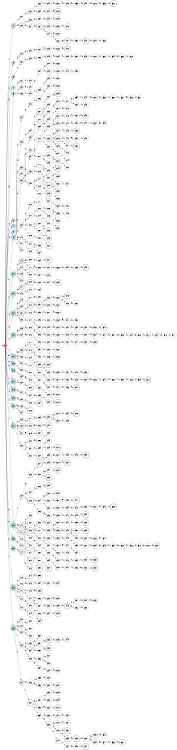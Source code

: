 digraph APTAALF {
__start0 [style = invis, shape = none, label = "", width = 0, height = 0];

rankdir=LR;
size="8,5";

s0 [style="filled", color="black", fillcolor="#ff817b" shape="circle", label="q0"];
s1 [style="rounded,filled", color="black", fillcolor="powderblue" shape="doublecircle", label="q1"];
s2 [style="filled", color="black", fillcolor="powderblue" shape="circle", label="q2"];
s3 [style="filled", color="black", fillcolor="powderblue" shape="circle", label="q3"];
s4 [style="filled", color="black", fillcolor="powderblue" shape="circle", label="q4"];
s5 [style="filled", color="black", fillcolor="powderblue" shape="circle", label="q5"];
s6 [style="filled", color="black", fillcolor="powderblue" shape="circle", label="q6"];
s7 [style="rounded,filled", color="black", fillcolor="powderblue" shape="doublecircle", label="q7"];
s8 [style="filled", color="black", fillcolor="powderblue" shape="circle", label="q8"];
s9 [style="rounded,filled", color="black", fillcolor="powderblue" shape="doublecircle", label="q9"];
s10 [style="filled", color="black", fillcolor="powderblue" shape="circle", label="q10"];
s11 [style="rounded,filled", color="black", fillcolor="powderblue" shape="doublecircle", label="q11"];
s12 [style="rounded,filled", color="black", fillcolor="powderblue" shape="doublecircle", label="q12"];
s13 [style="rounded,filled", color="black", fillcolor="powderblue" shape="doublecircle", label="q13"];
s14 [style="rounded,filled", color="black", fillcolor="powderblue" shape="doublecircle", label="q14"];
s15 [style="filled", color="black", fillcolor="powderblue" shape="circle", label="q15"];
s16 [style="filled", color="black", fillcolor="powderblue" shape="circle", label="q16"];
s17 [style="rounded,filled", color="black", fillcolor="powderblue" shape="doublecircle", label="q17"];
s18 [style="rounded,filled", color="black", fillcolor="powderblue" shape="doublecircle", label="q18"];
s19 [style="filled", color="black", fillcolor="powderblue" shape="circle", label="q19"];
s20 [style="filled", color="black", fillcolor="powderblue" shape="circle", label="q20"];
s21 [style="rounded,filled", color="black", fillcolor="powderblue" shape="doublecircle", label="q21"];
s22 [style="rounded,filled", color="black", fillcolor="powderblue" shape="doublecircle", label="q22"];
s23 [style="filled", color="black", fillcolor="powderblue" shape="circle", label="q23"];
s24 [style="filled", color="black", fillcolor="powderblue" shape="circle", label="q24"];
s25 [style="rounded,filled", color="black", fillcolor="powderblue" shape="doublecircle", label="q25"];
s26 [style="rounded,filled", color="black", fillcolor="powderblue" shape="doublecircle", label="q26"];
s27 [style="filled", color="black", fillcolor="white" shape="circle", label="q27"];
s28 [style="rounded,filled", color="black", fillcolor="white" shape="doublecircle", label="q28"];
s29 [style="filled", color="black", fillcolor="white" shape="circle", label="q29"];
s30 [style="filled", color="black", fillcolor="white" shape="circle", label="q30"];
s31 [style="filled", color="black", fillcolor="white" shape="circle", label="q31"];
s32 [style="filled", color="black", fillcolor="white" shape="circle", label="q32"];
s33 [style="filled", color="black", fillcolor="white" shape="circle", label="q33"];
s34 [style="filled", color="black", fillcolor="white" shape="circle", label="q34"];
s35 [style="filled", color="black", fillcolor="white" shape="circle", label="q35"];
s36 [style="filled", color="black", fillcolor="white" shape="circle", label="q36"];
s37 [style="filled", color="black", fillcolor="white" shape="circle", label="q37"];
s38 [style="rounded,filled", color="black", fillcolor="white" shape="doublecircle", label="q38"];
s39 [style="filled", color="black", fillcolor="white" shape="circle", label="q39"];
s40 [style="filled", color="black", fillcolor="white" shape="circle", label="q40"];
s41 [style="filled", color="black", fillcolor="white" shape="circle", label="q41"];
s42 [style="filled", color="black", fillcolor="white" shape="circle", label="q42"];
s43 [style="rounded,filled", color="black", fillcolor="white" shape="doublecircle", label="q43"];
s44 [style="filled", color="black", fillcolor="white" shape="circle", label="q44"];
s45 [style="filled", color="black", fillcolor="white" shape="circle", label="q45"];
s46 [style="filled", color="black", fillcolor="white" shape="circle", label="q46"];
s47 [style="rounded,filled", color="black", fillcolor="white" shape="doublecircle", label="q47"];
s48 [style="filled", color="black", fillcolor="white" shape="circle", label="q48"];
s49 [style="filled", color="black", fillcolor="white" shape="circle", label="q49"];
s50 [style="filled", color="black", fillcolor="white" shape="circle", label="q50"];
s51 [style="rounded,filled", color="black", fillcolor="white" shape="doublecircle", label="q51"];
s52 [style="filled", color="black", fillcolor="white" shape="circle", label="q52"];
s53 [style="filled", color="black", fillcolor="white" shape="circle", label="q53"];
s54 [style="filled", color="black", fillcolor="white" shape="circle", label="q54"];
s55 [style="rounded,filled", color="black", fillcolor="white" shape="doublecircle", label="q55"];
s56 [style="filled", color="black", fillcolor="white" shape="circle", label="q56"];
s57 [style="filled", color="black", fillcolor="white" shape="circle", label="q57"];
s58 [style="filled", color="black", fillcolor="white" shape="circle", label="q58"];
s59 [style="filled", color="black", fillcolor="white" shape="circle", label="q59"];
s60 [style="filled", color="black", fillcolor="white" shape="circle", label="q60"];
s61 [style="filled", color="black", fillcolor="white" shape="circle", label="q61"];
s62 [style="filled", color="black", fillcolor="white" shape="circle", label="q62"];
s63 [style="filled", color="black", fillcolor="white" shape="circle", label="q63"];
s64 [style="filled", color="black", fillcolor="white" shape="circle", label="q64"];
s65 [style="filled", color="black", fillcolor="white" shape="circle", label="q65"];
s66 [style="rounded,filled", color="black", fillcolor="white" shape="doublecircle", label="q66"];
s67 [style="filled", color="black", fillcolor="white" shape="circle", label="q67"];
s68 [style="filled", color="black", fillcolor="white" shape="circle", label="q68"];
s69 [style="filled", color="black", fillcolor="white" shape="circle", label="q69"];
s70 [style="rounded,filled", color="black", fillcolor="white" shape="doublecircle", label="q70"];
s71 [style="rounded,filled", color="black", fillcolor="white" shape="doublecircle", label="q71"];
s72 [style="filled", color="black", fillcolor="white" shape="circle", label="q72"];
s73 [style="filled", color="black", fillcolor="white" shape="circle", label="q73"];
s74 [style="rounded,filled", color="black", fillcolor="white" shape="doublecircle", label="q74"];
s75 [style="filled", color="black", fillcolor="white" shape="circle", label="q75"];
s76 [style="filled", color="black", fillcolor="white" shape="circle", label="q76"];
s77 [style="rounded,filled", color="black", fillcolor="white" shape="doublecircle", label="q77"];
s78 [style="filled", color="black", fillcolor="white" shape="circle", label="q78"];
s79 [style="filled", color="black", fillcolor="white" shape="circle", label="q79"];
s80 [style="filled", color="black", fillcolor="white" shape="circle", label="q80"];
s81 [style="filled", color="black", fillcolor="white" shape="circle", label="q81"];
s82 [style="filled", color="black", fillcolor="white" shape="circle", label="q82"];
s83 [style="filled", color="black", fillcolor="white" shape="circle", label="q83"];
s84 [style="rounded,filled", color="black", fillcolor="white" shape="doublecircle", label="q84"];
s85 [style="filled", color="black", fillcolor="white" shape="circle", label="q85"];
s86 [style="filled", color="black", fillcolor="white" shape="circle", label="q86"];
s87 [style="filled", color="black", fillcolor="white" shape="circle", label="q87"];
s88 [style="filled", color="black", fillcolor="white" shape="circle", label="q88"];
s89 [style="filled", color="black", fillcolor="white" shape="circle", label="q89"];
s90 [style="filled", color="black", fillcolor="white" shape="circle", label="q90"];
s91 [style="filled", color="black", fillcolor="white" shape="circle", label="q91"];
s92 [style="filled", color="black", fillcolor="white" shape="circle", label="q92"];
s93 [style="filled", color="black", fillcolor="white" shape="circle", label="q93"];
s94 [style="filled", color="black", fillcolor="white" shape="circle", label="q94"];
s95 [style="filled", color="black", fillcolor="white" shape="circle", label="q95"];
s96 [style="filled", color="black", fillcolor="white" shape="circle", label="q96"];
s97 [style="filled", color="black", fillcolor="white" shape="circle", label="q97"];
s98 [style="filled", color="black", fillcolor="white" shape="circle", label="q98"];
s99 [style="filled", color="black", fillcolor="white" shape="circle", label="q99"];
s100 [style="filled", color="black", fillcolor="white" shape="circle", label="q100"];
s101 [style="filled", color="black", fillcolor="white" shape="circle", label="q101"];
s102 [style="filled", color="black", fillcolor="white" shape="circle", label="q102"];
s103 [style="filled", color="black", fillcolor="white" shape="circle", label="q103"];
s104 [style="filled", color="black", fillcolor="white" shape="circle", label="q104"];
s105 [style="filled", color="black", fillcolor="white" shape="circle", label="q105"];
s106 [style="filled", color="black", fillcolor="white" shape="circle", label="q106"];
s107 [style="filled", color="black", fillcolor="white" shape="circle", label="q107"];
s108 [style="filled", color="black", fillcolor="white" shape="circle", label="q108"];
s109 [style="rounded,filled", color="black", fillcolor="white" shape="doublecircle", label="q109"];
s110 [style="filled", color="black", fillcolor="white" shape="circle", label="q110"];
s111 [style="filled", color="black", fillcolor="white" shape="circle", label="q111"];
s112 [style="rounded,filled", color="black", fillcolor="white" shape="doublecircle", label="q112"];
s113 [style="filled", color="black", fillcolor="white" shape="circle", label="q113"];
s114 [style="filled", color="black", fillcolor="white" shape="circle", label="q114"];
s115 [style="filled", color="black", fillcolor="white" shape="circle", label="q115"];
s116 [style="filled", color="black", fillcolor="white" shape="circle", label="q116"];
s117 [style="filled", color="black", fillcolor="white" shape="circle", label="q117"];
s118 [style="rounded,filled", color="black", fillcolor="white" shape="doublecircle", label="q118"];
s119 [style="filled", color="black", fillcolor="white" shape="circle", label="q119"];
s120 [style="filled", color="black", fillcolor="white" shape="circle", label="q120"];
s121 [style="filled", color="black", fillcolor="white" shape="circle", label="q121"];
s122 [style="filled", color="black", fillcolor="white" shape="circle", label="q122"];
s123 [style="rounded,filled", color="black", fillcolor="white" shape="doublecircle", label="q123"];
s124 [style="filled", color="black", fillcolor="white" shape="circle", label="q124"];
s125 [style="filled", color="black", fillcolor="white" shape="circle", label="q125"];
s126 [style="rounded,filled", color="black", fillcolor="white" shape="doublecircle", label="q126"];
s127 [style="filled", color="black", fillcolor="white" shape="circle", label="q127"];
s128 [style="rounded,filled", color="black", fillcolor="white" shape="doublecircle", label="q128"];
s129 [style="filled", color="black", fillcolor="white" shape="circle", label="q129"];
s130 [style="filled", color="black", fillcolor="white" shape="circle", label="q130"];
s131 [style="filled", color="black", fillcolor="white" shape="circle", label="q131"];
s132 [style="filled", color="black", fillcolor="white" shape="circle", label="q132"];
s133 [style="filled", color="black", fillcolor="white" shape="circle", label="q133"];
s134 [style="filled", color="black", fillcolor="white" shape="circle", label="q134"];
s135 [style="rounded,filled", color="black", fillcolor="white" shape="doublecircle", label="q135"];
s136 [style="filled", color="black", fillcolor="white" shape="circle", label="q136"];
s137 [style="filled", color="black", fillcolor="white" shape="circle", label="q137"];
s138 [style="rounded,filled", color="black", fillcolor="white" shape="doublecircle", label="q138"];
s139 [style="filled", color="black", fillcolor="white" shape="circle", label="q139"];
s140 [style="filled", color="black", fillcolor="white" shape="circle", label="q140"];
s141 [style="filled", color="black", fillcolor="white" shape="circle", label="q141"];
s142 [style="rounded,filled", color="black", fillcolor="white" shape="doublecircle", label="q142"];
s143 [style="filled", color="black", fillcolor="white" shape="circle", label="q143"];
s144 [style="filled", color="black", fillcolor="white" shape="circle", label="q144"];
s145 [style="filled", color="black", fillcolor="white" shape="circle", label="q145"];
s146 [style="filled", color="black", fillcolor="white" shape="circle", label="q146"];
s147 [style="filled", color="black", fillcolor="white" shape="circle", label="q147"];
s148 [style="filled", color="black", fillcolor="white" shape="circle", label="q148"];
s149 [style="rounded,filled", color="black", fillcolor="white" shape="doublecircle", label="q149"];
s150 [style="filled", color="black", fillcolor="white" shape="circle", label="q150"];
s151 [style="filled", color="black", fillcolor="white" shape="circle", label="q151"];
s152 [style="filled", color="black", fillcolor="white" shape="circle", label="q152"];
s153 [style="filled", color="black", fillcolor="white" shape="circle", label="q153"];
s154 [style="filled", color="black", fillcolor="white" shape="circle", label="q154"];
s155 [style="filled", color="black", fillcolor="white" shape="circle", label="q155"];
s156 [style="filled", color="black", fillcolor="white" shape="circle", label="q156"];
s157 [style="rounded,filled", color="black", fillcolor="white" shape="doublecircle", label="q157"];
s158 [style="filled", color="black", fillcolor="white" shape="circle", label="q158"];
s159 [style="filled", color="black", fillcolor="white" shape="circle", label="q159"];
s160 [style="filled", color="black", fillcolor="white" shape="circle", label="q160"];
s161 [style="rounded,filled", color="black", fillcolor="white" shape="doublecircle", label="q161"];
s162 [style="filled", color="black", fillcolor="white" shape="circle", label="q162"];
s163 [style="filled", color="black", fillcolor="white" shape="circle", label="q163"];
s164 [style="filled", color="black", fillcolor="white" shape="circle", label="q164"];
s165 [style="filled", color="black", fillcolor="white" shape="circle", label="q165"];
s166 [style="filled", color="black", fillcolor="white" shape="circle", label="q166"];
s167 [style="rounded,filled", color="black", fillcolor="white" shape="doublecircle", label="q167"];
s168 [style="filled", color="black", fillcolor="white" shape="circle", label="q168"];
s169 [style="filled", color="black", fillcolor="white" shape="circle", label="q169"];
s170 [style="filled", color="black", fillcolor="white" shape="circle", label="q170"];
s171 [style="filled", color="black", fillcolor="white" shape="circle", label="q171"];
s172 [style="filled", color="black", fillcolor="white" shape="circle", label="q172"];
s173 [style="filled", color="black", fillcolor="white" shape="circle", label="q173"];
s174 [style="filled", color="black", fillcolor="white" shape="circle", label="q174"];
s175 [style="filled", color="black", fillcolor="white" shape="circle", label="q175"];
s176 [style="filled", color="black", fillcolor="white" shape="circle", label="q176"];
s177 [style="filled", color="black", fillcolor="white" shape="circle", label="q177"];
s178 [style="filled", color="black", fillcolor="white" shape="circle", label="q178"];
s179 [style="filled", color="black", fillcolor="white" shape="circle", label="q179"];
s180 [style="filled", color="black", fillcolor="white" shape="circle", label="q180"];
s181 [style="filled", color="black", fillcolor="white" shape="circle", label="q181"];
s182 [style="filled", color="black", fillcolor="white" shape="circle", label="q182"];
s183 [style="filled", color="black", fillcolor="white" shape="circle", label="q183"];
s184 [style="filled", color="black", fillcolor="white" shape="circle", label="q184"];
s185 [style="filled", color="black", fillcolor="white" shape="circle", label="q185"];
s186 [style="filled", color="black", fillcolor="white" shape="circle", label="q186"];
s187 [style="filled", color="black", fillcolor="white" shape="circle", label="q187"];
s188 [style="filled", color="black", fillcolor="white" shape="circle", label="q188"];
s189 [style="filled", color="black", fillcolor="white" shape="circle", label="q189"];
s190 [style="filled", color="black", fillcolor="white" shape="circle", label="q190"];
s191 [style="rounded,filled", color="black", fillcolor="white" shape="doublecircle", label="q191"];
s192 [style="filled", color="black", fillcolor="white" shape="circle", label="q192"];
s193 [style="filled", color="black", fillcolor="white" shape="circle", label="q193"];
s194 [style="filled", color="black", fillcolor="white" shape="circle", label="q194"];
s195 [style="filled", color="black", fillcolor="white" shape="circle", label="q195"];
s196 [style="filled", color="black", fillcolor="white" shape="circle", label="q196"];
s197 [style="filled", color="black", fillcolor="white" shape="circle", label="q197"];
s198 [style="filled", color="black", fillcolor="white" shape="circle", label="q198"];
s199 [style="rounded,filled", color="black", fillcolor="white" shape="doublecircle", label="q199"];
s200 [style="filled", color="black", fillcolor="white" shape="circle", label="q200"];
s201 [style="filled", color="black", fillcolor="white" shape="circle", label="q201"];
s202 [style="filled", color="black", fillcolor="white" shape="circle", label="q202"];
s203 [style="filled", color="black", fillcolor="white" shape="circle", label="q203"];
s204 [style="rounded,filled", color="black", fillcolor="white" shape="doublecircle", label="q204"];
s205 [style="filled", color="black", fillcolor="white" shape="circle", label="q205"];
s206 [style="filled", color="black", fillcolor="white" shape="circle", label="q206"];
s207 [style="rounded,filled", color="black", fillcolor="white" shape="doublecircle", label="q207"];
s208 [style="filled", color="black", fillcolor="white" shape="circle", label="q208"];
s209 [style="filled", color="black", fillcolor="white" shape="circle", label="q209"];
s210 [style="rounded,filled", color="black", fillcolor="white" shape="doublecircle", label="q210"];
s211 [style="rounded,filled", color="black", fillcolor="white" shape="doublecircle", label="q211"];
s212 [style="filled", color="black", fillcolor="white" shape="circle", label="q212"];
s213 [style="filled", color="black", fillcolor="white" shape="circle", label="q213"];
s214 [style="filled", color="black", fillcolor="white" shape="circle", label="q214"];
s215 [style="filled", color="black", fillcolor="white" shape="circle", label="q215"];
s216 [style="filled", color="black", fillcolor="white" shape="circle", label="q216"];
s217 [style="rounded,filled", color="black", fillcolor="white" shape="doublecircle", label="q217"];
s218 [style="filled", color="black", fillcolor="white" shape="circle", label="q218"];
s219 [style="filled", color="black", fillcolor="white" shape="circle", label="q219"];
s220 [style="filled", color="black", fillcolor="white" shape="circle", label="q220"];
s221 [style="filled", color="black", fillcolor="white" shape="circle", label="q221"];
s222 [style="rounded,filled", color="black", fillcolor="white" shape="doublecircle", label="q222"];
s223 [style="filled", color="black", fillcolor="white" shape="circle", label="q223"];
s224 [style="filled", color="black", fillcolor="white" shape="circle", label="q224"];
s225 [style="rounded,filled", color="black", fillcolor="white" shape="doublecircle", label="q225"];
s226 [style="filled", color="black", fillcolor="white" shape="circle", label="q226"];
s227 [style="filled", color="black", fillcolor="white" shape="circle", label="q227"];
s228 [style="filled", color="black", fillcolor="white" shape="circle", label="q228"];
s229 [style="rounded,filled", color="black", fillcolor="white" shape="doublecircle", label="q229"];
s230 [style="filled", color="black", fillcolor="white" shape="circle", label="q230"];
s231 [style="filled", color="black", fillcolor="white" shape="circle", label="q231"];
s232 [style="filled", color="black", fillcolor="white" shape="circle", label="q232"];
s233 [style="filled", color="black", fillcolor="white" shape="circle", label="q233"];
s234 [style="filled", color="black", fillcolor="white" shape="circle", label="q234"];
s235 [style="filled", color="black", fillcolor="white" shape="circle", label="q235"];
s236 [style="filled", color="black", fillcolor="white" shape="circle", label="q236"];
s237 [style="filled", color="black", fillcolor="white" shape="circle", label="q237"];
s238 [style="filled", color="black", fillcolor="white" shape="circle", label="q238"];
s239 [style="filled", color="black", fillcolor="white" shape="circle", label="q239"];
s240 [style="filled", color="black", fillcolor="white" shape="circle", label="q240"];
s241 [style="filled", color="black", fillcolor="white" shape="circle", label="q241"];
s242 [style="filled", color="black", fillcolor="white" shape="circle", label="q242"];
s243 [style="filled", color="black", fillcolor="white" shape="circle", label="q243"];
s244 [style="filled", color="black", fillcolor="white" shape="circle", label="q244"];
s245 [style="filled", color="black", fillcolor="white" shape="circle", label="q245"];
s246 [style="filled", color="black", fillcolor="white" shape="circle", label="q246"];
s247 [style="filled", color="black", fillcolor="white" shape="circle", label="q247"];
s248 [style="filled", color="black", fillcolor="white" shape="circle", label="q248"];
s249 [style="filled", color="black", fillcolor="white" shape="circle", label="q249"];
s250 [style="filled", color="black", fillcolor="white" shape="circle", label="q250"];
s251 [style="filled", color="black", fillcolor="white" shape="circle", label="q251"];
s252 [style="filled", color="black", fillcolor="white" shape="circle", label="q252"];
s253 [style="filled", color="black", fillcolor="white" shape="circle", label="q253"];
s254 [style="filled", color="black", fillcolor="white" shape="circle", label="q254"];
s255 [style="filled", color="black", fillcolor="white" shape="circle", label="q255"];
s256 [style="rounded,filled", color="black", fillcolor="white" shape="doublecircle", label="q256"];
s257 [style="filled", color="black", fillcolor="white" shape="circle", label="q257"];
s258 [style="filled", color="black", fillcolor="white" shape="circle", label="q258"];
s259 [style="filled", color="black", fillcolor="white" shape="circle", label="q259"];
s260 [style="filled", color="black", fillcolor="white" shape="circle", label="q260"];
s261 [style="filled", color="black", fillcolor="white" shape="circle", label="q261"];
s262 [style="rounded,filled", color="black", fillcolor="white" shape="doublecircle", label="q262"];
s263 [style="rounded,filled", color="black", fillcolor="white" shape="doublecircle", label="q263"];
s264 [style="filled", color="black", fillcolor="white" shape="circle", label="q264"];
s265 [style="filled", color="black", fillcolor="white" shape="circle", label="q265"];
s266 [style="filled", color="black", fillcolor="white" shape="circle", label="q266"];
s267 [style="filled", color="black", fillcolor="white" shape="circle", label="q267"];
s268 [style="filled", color="black", fillcolor="white" shape="circle", label="q268"];
s269 [style="filled", color="black", fillcolor="white" shape="circle", label="q269"];
s270 [style="rounded,filled", color="black", fillcolor="white" shape="doublecircle", label="q270"];
s271 [style="rounded,filled", color="black", fillcolor="white" shape="doublecircle", label="q271"];
s272 [style="filled", color="black", fillcolor="white" shape="circle", label="q272"];
s273 [style="filled", color="black", fillcolor="white" shape="circle", label="q273"];
s274 [style="filled", color="black", fillcolor="white" shape="circle", label="q274"];
s275 [style="filled", color="black", fillcolor="white" shape="circle", label="q275"];
s276 [style="filled", color="black", fillcolor="white" shape="circle", label="q276"];
s277 [style="filled", color="black", fillcolor="white" shape="circle", label="q277"];
s278 [style="filled", color="black", fillcolor="white" shape="circle", label="q278"];
s279 [style="filled", color="black", fillcolor="white" shape="circle", label="q279"];
s280 [style="filled", color="black", fillcolor="white" shape="circle", label="q280"];
s281 [style="filled", color="black", fillcolor="white" shape="circle", label="q281"];
s282 [style="filled", color="black", fillcolor="white" shape="circle", label="q282"];
s283 [style="filled", color="black", fillcolor="white" shape="circle", label="q283"];
s284 [style="rounded,filled", color="black", fillcolor="white" shape="doublecircle", label="q284"];
s285 [style="filled", color="black", fillcolor="white" shape="circle", label="q285"];
s286 [style="filled", color="black", fillcolor="white" shape="circle", label="q286"];
s287 [style="filled", color="black", fillcolor="white" shape="circle", label="q287"];
s288 [style="filled", color="black", fillcolor="white" shape="circle", label="q288"];
s289 [style="filled", color="black", fillcolor="white" shape="circle", label="q289"];
s290 [style="rounded,filled", color="black", fillcolor="white" shape="doublecircle", label="q290"];
s291 [style="rounded,filled", color="black", fillcolor="white" shape="doublecircle", label="q291"];
s292 [style="filled", color="black", fillcolor="white" shape="circle", label="q292"];
s293 [style="filled", color="black", fillcolor="white" shape="circle", label="q293"];
s294 [style="filled", color="black", fillcolor="white" shape="circle", label="q294"];
s295 [style="filled", color="black", fillcolor="white" shape="circle", label="q295"];
s296 [style="filled", color="black", fillcolor="white" shape="circle", label="q296"];
s297 [style="filled", color="black", fillcolor="white" shape="circle", label="q297"];
s298 [style="rounded,filled", color="black", fillcolor="white" shape="doublecircle", label="q298"];
s299 [style="rounded,filled", color="black", fillcolor="white" shape="doublecircle", label="q299"];
s300 [style="filled", color="black", fillcolor="white" shape="circle", label="q300"];
s301 [style="filled", color="black", fillcolor="white" shape="circle", label="q301"];
s302 [style="filled", color="black", fillcolor="white" shape="circle", label="q302"];
s303 [style="filled", color="black", fillcolor="white" shape="circle", label="q303"];
s304 [style="filled", color="black", fillcolor="white" shape="circle", label="q304"];
s305 [style="filled", color="black", fillcolor="white" shape="circle", label="q305"];
s306 [style="filled", color="black", fillcolor="white" shape="circle", label="q306"];
s307 [style="filled", color="black", fillcolor="white" shape="circle", label="q307"];
s308 [style="filled", color="black", fillcolor="white" shape="circle", label="q308"];
s309 [style="filled", color="black", fillcolor="white" shape="circle", label="q309"];
s310 [style="rounded,filled", color="black", fillcolor="white" shape="doublecircle", label="q310"];
s311 [style="filled", color="black", fillcolor="white" shape="circle", label="q311"];
s312 [style="filled", color="black", fillcolor="white" shape="circle", label="q312"];
s313 [style="filled", color="black", fillcolor="white" shape="circle", label="q313"];
s314 [style="filled", color="black", fillcolor="white" shape="circle", label="q314"];
s315 [style="rounded,filled", color="black", fillcolor="white" shape="doublecircle", label="q315"];
s316 [style="rounded,filled", color="black", fillcolor="white" shape="doublecircle", label="q316"];
s317 [style="filled", color="black", fillcolor="white" shape="circle", label="q317"];
s318 [style="filled", color="black", fillcolor="white" shape="circle", label="q318"];
s319 [style="filled", color="black", fillcolor="white" shape="circle", label="q319"];
s320 [style="filled", color="black", fillcolor="white" shape="circle", label="q320"];
s321 [style="filled", color="black", fillcolor="white" shape="circle", label="q321"];
s322 [style="filled", color="black", fillcolor="white" shape="circle", label="q322"];
s323 [style="filled", color="black", fillcolor="white" shape="circle", label="q323"];
s324 [style="filled", color="black", fillcolor="white" shape="circle", label="q324"];
s325 [style="filled", color="black", fillcolor="white" shape="circle", label="q325"];
s326 [style="filled", color="black", fillcolor="white" shape="circle", label="q326"];
s327 [style="filled", color="black", fillcolor="white" shape="circle", label="q327"];
s328 [style="rounded,filled", color="black", fillcolor="white" shape="doublecircle", label="q328"];
s329 [style="filled", color="black", fillcolor="white" shape="circle", label="q329"];
s330 [style="filled", color="black", fillcolor="white" shape="circle", label="q330"];
s331 [style="filled", color="black", fillcolor="white" shape="circle", label="q331"];
s332 [style="filled", color="black", fillcolor="white" shape="circle", label="q332"];
s333 [style="filled", color="black", fillcolor="white" shape="circle", label="q333"];
s334 [style="filled", color="black", fillcolor="white" shape="circle", label="q334"];
s335 [style="filled", color="black", fillcolor="white" shape="circle", label="q335"];
s336 [style="filled", color="black", fillcolor="white" shape="circle", label="q336"];
s337 [style="filled", color="black", fillcolor="white" shape="circle", label="q337"];
s338 [style="filled", color="black", fillcolor="white" shape="circle", label="q338"];
s339 [style="rounded,filled", color="black", fillcolor="white" shape="doublecircle", label="q339"];
s340 [style="filled", color="black", fillcolor="white" shape="circle", label="q340"];
s341 [style="filled", color="black", fillcolor="white" shape="circle", label="q341"];
s342 [style="filled", color="black", fillcolor="white" shape="circle", label="q342"];
s343 [style="filled", color="black", fillcolor="white" shape="circle", label="q343"];
s344 [style="filled", color="black", fillcolor="white" shape="circle", label="q344"];
s345 [style="rounded,filled", color="black", fillcolor="white" shape="doublecircle", label="q345"];
s346 [style="filled", color="black", fillcolor="white" shape="circle", label="q346"];
s347 [style="filled", color="black", fillcolor="white" shape="circle", label="q347"];
s348 [style="filled", color="black", fillcolor="white" shape="circle", label="q348"];
s349 [style="rounded,filled", color="black", fillcolor="white" shape="doublecircle", label="q349"];
s350 [style="filled", color="black", fillcolor="white" shape="circle", label="q350"];
s351 [style="filled", color="black", fillcolor="white" shape="circle", label="q351"];
s352 [style="filled", color="black", fillcolor="white" shape="circle", label="q352"];
s353 [style="filled", color="black", fillcolor="white" shape="circle", label="q353"];
s354 [style="filled", color="black", fillcolor="white" shape="circle", label="q354"];
s355 [style="filled", color="black", fillcolor="white" shape="circle", label="q355"];
s356 [style="filled", color="black", fillcolor="white" shape="circle", label="q356"];
s357 [style="filled", color="black", fillcolor="white" shape="circle", label="q357"];
s358 [style="filled", color="black", fillcolor="white" shape="circle", label="q358"];
s359 [style="rounded,filled", color="black", fillcolor="white" shape="doublecircle", label="q359"];
s360 [style="filled", color="black", fillcolor="white" shape="circle", label="q360"];
s361 [style="filled", color="black", fillcolor="white" shape="circle", label="q361"];
s362 [style="filled", color="black", fillcolor="white" shape="circle", label="q362"];
s363 [style="filled", color="black", fillcolor="white" shape="circle", label="q363"];
s364 [style="filled", color="black", fillcolor="white" shape="circle", label="q364"];
s365 [style="filled", color="black", fillcolor="white" shape="circle", label="q365"];
s366 [style="filled", color="black", fillcolor="white" shape="circle", label="q366"];
s367 [style="filled", color="black", fillcolor="white" shape="circle", label="q367"];
s368 [style="filled", color="black", fillcolor="white" shape="circle", label="q368"];
s369 [style="filled", color="black", fillcolor="white" shape="circle", label="q369"];
s370 [style="filled", color="black", fillcolor="white" shape="circle", label="q370"];
s371 [style="filled", color="black", fillcolor="white" shape="circle", label="q371"];
s372 [style="filled", color="black", fillcolor="white" shape="circle", label="q372"];
s373 [style="rounded,filled", color="black", fillcolor="white" shape="doublecircle", label="q373"];
s374 [style="filled", color="black", fillcolor="white" shape="circle", label="q374"];
s375 [style="filled", color="black", fillcolor="white" shape="circle", label="q375"];
s376 [style="rounded,filled", color="black", fillcolor="white" shape="doublecircle", label="q376"];
s377 [style="filled", color="black", fillcolor="white" shape="circle", label="q377"];
s378 [style="filled", color="black", fillcolor="white" shape="circle", label="q378"];
s379 [style="rounded,filled", color="black", fillcolor="white" shape="doublecircle", label="q379"];
s380 [style="filled", color="black", fillcolor="white" shape="circle", label="q380"];
s381 [style="filled", color="black", fillcolor="white" shape="circle", label="q381"];
s382 [style="filled", color="black", fillcolor="white" shape="circle", label="q382"];
s383 [style="filled", color="black", fillcolor="white" shape="circle", label="q383"];
s384 [style="filled", color="black", fillcolor="white" shape="circle", label="q384"];
s385 [style="rounded,filled", color="black", fillcolor="white" shape="doublecircle", label="q385"];
s386 [style="filled", color="black", fillcolor="white" shape="circle", label="q386"];
s387 [style="filled", color="black", fillcolor="white" shape="circle", label="q387"];
s388 [style="filled", color="black", fillcolor="white" shape="circle", label="q388"];
s389 [style="filled", color="black", fillcolor="white" shape="circle", label="q389"];
s390 [style="filled", color="black", fillcolor="white" shape="circle", label="q390"];
s391 [style="filled", color="black", fillcolor="white" shape="circle", label="q391"];
s392 [style="filled", color="black", fillcolor="white" shape="circle", label="q392"];
s393 [style="filled", color="black", fillcolor="white" shape="circle", label="q393"];
s394 [style="rounded,filled", color="black", fillcolor="white" shape="doublecircle", label="q394"];
s395 [style="filled", color="black", fillcolor="white" shape="circle", label="q395"];
s396 [style="filled", color="black", fillcolor="white" shape="circle", label="q396"];
s397 [style="filled", color="black", fillcolor="white" shape="circle", label="q397"];
s398 [style="filled", color="black", fillcolor="white" shape="circle", label="q398"];
s399 [style="filled", color="black", fillcolor="white" shape="circle", label="q399"];
s400 [style="rounded,filled", color="black", fillcolor="white" shape="doublecircle", label="q400"];
s401 [style="filled", color="black", fillcolor="white" shape="circle", label="q401"];
s402 [style="filled", color="black", fillcolor="white" shape="circle", label="q402"];
s403 [style="filled", color="black", fillcolor="white" shape="circle", label="q403"];
s404 [style="filled", color="black", fillcolor="white" shape="circle", label="q404"];
s405 [style="filled", color="black", fillcolor="white" shape="circle", label="q405"];
s406 [style="filled", color="black", fillcolor="white" shape="circle", label="q406"];
s407 [style="rounded,filled", color="black", fillcolor="white" shape="doublecircle", label="q407"];
s408 [style="rounded,filled", color="black", fillcolor="white" shape="doublecircle", label="q408"];
s409 [style="filled", color="black", fillcolor="white" shape="circle", label="q409"];
s410 [style="filled", color="black", fillcolor="white" shape="circle", label="q410"];
s411 [style="filled", color="black", fillcolor="white" shape="circle", label="q411"];
s412 [style="filled", color="black", fillcolor="white" shape="circle", label="q412"];
s413 [style="filled", color="black", fillcolor="white" shape="circle", label="q413"];
s414 [style="filled", color="black", fillcolor="white" shape="circle", label="q414"];
s415 [style="filled", color="black", fillcolor="white" shape="circle", label="q415"];
s416 [style="filled", color="black", fillcolor="white" shape="circle", label="q416"];
s417 [style="filled", color="black", fillcolor="white" shape="circle", label="q417"];
s418 [style="filled", color="black", fillcolor="white" shape="circle", label="q418"];
s419 [style="filled", color="black", fillcolor="white" shape="circle", label="q419"];
s420 [style="filled", color="black", fillcolor="white" shape="circle", label="q420"];
s421 [style="filled", color="black", fillcolor="white" shape="circle", label="q421"];
s422 [style="filled", color="black", fillcolor="white" shape="circle", label="q422"];
s423 [style="filled", color="black", fillcolor="white" shape="circle", label="q423"];
s424 [style="filled", color="black", fillcolor="white" shape="circle", label="q424"];
s425 [style="rounded,filled", color="black", fillcolor="white" shape="doublecircle", label="q425"];
s426 [style="filled", color="black", fillcolor="white" shape="circle", label="q426"];
s427 [style="filled", color="black", fillcolor="white" shape="circle", label="q427"];
s428 [style="filled", color="black", fillcolor="white" shape="circle", label="q428"];
s429 [style="filled", color="black", fillcolor="white" shape="circle", label="q429"];
s430 [style="filled", color="black", fillcolor="white" shape="circle", label="q430"];
s431 [style="filled", color="black", fillcolor="white" shape="circle", label="q431"];
s432 [style="filled", color="black", fillcolor="white" shape="circle", label="q432"];
s433 [style="filled", color="black", fillcolor="white" shape="circle", label="q433"];
s434 [style="filled", color="black", fillcolor="white" shape="circle", label="q434"];
s435 [style="filled", color="black", fillcolor="white" shape="circle", label="q435"];
s436 [style="filled", color="black", fillcolor="white" shape="circle", label="q436"];
s437 [style="rounded,filled", color="black", fillcolor="white" shape="doublecircle", label="q437"];
s438 [style="filled", color="black", fillcolor="white" shape="circle", label="q438"];
s439 [style="filled", color="black", fillcolor="white" shape="circle", label="q439"];
s440 [style="filled", color="black", fillcolor="white" shape="circle", label="q440"];
s441 [style="filled", color="black", fillcolor="white" shape="circle", label="q441"];
s442 [style="filled", color="black", fillcolor="white" shape="circle", label="q442"];
s443 [style="filled", color="black", fillcolor="white" shape="circle", label="q443"];
s444 [style="filled", color="black", fillcolor="white" shape="circle", label="q444"];
s445 [style="filled", color="black", fillcolor="white" shape="circle", label="q445"];
s446 [style="filled", color="black", fillcolor="white" shape="circle", label="q446"];
s447 [style="filled", color="black", fillcolor="white" shape="circle", label="q447"];
s448 [style="rounded,filled", color="black", fillcolor="white" shape="doublecircle", label="q448"];
s449 [style="filled", color="black", fillcolor="white" shape="circle", label="q449"];
s450 [style="filled", color="black", fillcolor="white" shape="circle", label="q450"];
s451 [style="filled", color="black", fillcolor="white" shape="circle", label="q451"];
s452 [style="rounded,filled", color="black", fillcolor="white" shape="doublecircle", label="q452"];
s453 [style="rounded,filled", color="black", fillcolor="white" shape="doublecircle", label="q453"];
s454 [style="filled", color="black", fillcolor="white" shape="circle", label="q454"];
s455 [style="filled", color="black", fillcolor="white" shape="circle", label="q455"];
s456 [style="filled", color="black", fillcolor="white" shape="circle", label="q456"];
s457 [style="filled", color="black", fillcolor="white" shape="circle", label="q457"];
s458 [style="filled", color="black", fillcolor="white" shape="circle", label="q458"];
s459 [style="filled", color="black", fillcolor="white" shape="circle", label="q459"];
s460 [style="filled", color="black", fillcolor="white" shape="circle", label="q460"];
s461 [style="filled", color="black", fillcolor="white" shape="circle", label="q461"];
s462 [style="filled", color="black", fillcolor="white" shape="circle", label="q462"];
s463 [style="rounded,filled", color="black", fillcolor="white" shape="doublecircle", label="q463"];
s464 [style="filled", color="black", fillcolor="white" shape="circle", label="q464"];
s465 [style="rounded,filled", color="black", fillcolor="white" shape="doublecircle", label="q465"];
s466 [style="filled", color="black", fillcolor="white" shape="circle", label="q466"];
s467 [style="filled", color="black", fillcolor="white" shape="circle", label="q467"];
s468 [style="filled", color="black", fillcolor="white" shape="circle", label="q468"];
s469 [style="filled", color="black", fillcolor="white" shape="circle", label="q469"];
s470 [style="filled", color="black", fillcolor="white" shape="circle", label="q470"];
s471 [style="filled", color="black", fillcolor="white" shape="circle", label="q471"];
s472 [style="filled", color="black", fillcolor="white" shape="circle", label="q472"];
s473 [style="filled", color="black", fillcolor="white" shape="circle", label="q473"];
s474 [style="rounded,filled", color="black", fillcolor="white" shape="doublecircle", label="q474"];
s475 [style="rounded,filled", color="black", fillcolor="white" shape="doublecircle", label="q475"];
s476 [style="filled", color="black", fillcolor="white" shape="circle", label="q476"];
s477 [style="rounded,filled", color="black", fillcolor="white" shape="doublecircle", label="q477"];
s478 [style="filled", color="black", fillcolor="white" shape="circle", label="q478"];
s479 [style="filled", color="black", fillcolor="white" shape="circle", label="q479"];
s480 [style="filled", color="black", fillcolor="white" shape="circle", label="q480"];
s481 [style="filled", color="black", fillcolor="white" shape="circle", label="q481"];
s482 [style="filled", color="black", fillcolor="white" shape="circle", label="q482"];
s483 [style="filled", color="black", fillcolor="white" shape="circle", label="q483"];
s484 [style="filled", color="black", fillcolor="white" shape="circle", label="q484"];
s485 [style="filled", color="black", fillcolor="white" shape="circle", label="q485"];
s486 [style="filled", color="black", fillcolor="white" shape="circle", label="q486"];
s487 [style="filled", color="black", fillcolor="white" shape="circle", label="q487"];
s488 [style="filled", color="black", fillcolor="white" shape="circle", label="q488"];
s489 [style="rounded,filled", color="black", fillcolor="white" shape="doublecircle", label="q489"];
s490 [style="filled", color="black", fillcolor="white" shape="circle", label="q490"];
s491 [style="filled", color="black", fillcolor="white" shape="circle", label="q491"];
s492 [style="rounded,filled", color="black", fillcolor="white" shape="doublecircle", label="q492"];
s493 [style="filled", color="black", fillcolor="white" shape="circle", label="q493"];
s494 [style="filled", color="black", fillcolor="white" shape="circle", label="q494"];
s495 [style="filled", color="black", fillcolor="white" shape="circle", label="q495"];
s496 [style="filled", color="black", fillcolor="white" shape="circle", label="q496"];
s497 [style="filled", color="black", fillcolor="white" shape="circle", label="q497"];
s498 [style="filled", color="black", fillcolor="white" shape="circle", label="q498"];
s499 [style="rounded,filled", color="black", fillcolor="white" shape="doublecircle", label="q499"];
s500 [style="filled", color="black", fillcolor="white" shape="circle", label="q500"];
s501 [style="filled", color="black", fillcolor="white" shape="circle", label="q501"];
s502 [style="filled", color="black", fillcolor="white" shape="circle", label="q502"];
s503 [style="filled", color="black", fillcolor="white" shape="circle", label="q503"];
s504 [style="filled", color="black", fillcolor="white" shape="circle", label="q504"];
s505 [style="rounded,filled", color="black", fillcolor="white" shape="doublecircle", label="q505"];
s506 [style="filled", color="black", fillcolor="white" shape="circle", label="q506"];
s507 [style="rounded,filled", color="black", fillcolor="white" shape="doublecircle", label="q507"];
s508 [style="rounded,filled", color="black", fillcolor="white" shape="doublecircle", label="q508"];
s509 [style="rounded,filled", color="black", fillcolor="white" shape="doublecircle", label="q509"];
s510 [style="filled", color="black", fillcolor="white" shape="circle", label="q510"];
s511 [style="filled", color="black", fillcolor="white" shape="circle", label="q511"];
s512 [style="filled", color="black", fillcolor="white" shape="circle", label="q512"];
s513 [style="filled", color="black", fillcolor="white" shape="circle", label="q513"];
s514 [style="filled", color="black", fillcolor="white" shape="circle", label="q514"];
s515 [style="filled", color="black", fillcolor="white" shape="circle", label="q515"];
s516 [style="filled", color="black", fillcolor="white" shape="circle", label="q516"];
s517 [style="rounded,filled", color="black", fillcolor="white" shape="doublecircle", label="q517"];
s518 [style="filled", color="black", fillcolor="white" shape="circle", label="q518"];
s519 [style="filled", color="black", fillcolor="white" shape="circle", label="q519"];
s520 [style="filled", color="black", fillcolor="white" shape="circle", label="q520"];
s521 [style="filled", color="black", fillcolor="white" shape="circle", label="q521"];
s522 [style="filled", color="black", fillcolor="white" shape="circle", label="q522"];
s523 [style="filled", color="black", fillcolor="white" shape="circle", label="q523"];
s524 [style="filled", color="black", fillcolor="white" shape="circle", label="q524"];
s525 [style="filled", color="black", fillcolor="white" shape="circle", label="q525"];
s526 [style="filled", color="black", fillcolor="white" shape="circle", label="q526"];
s527 [style="filled", color="black", fillcolor="white" shape="circle", label="q527"];
s528 [style="filled", color="black", fillcolor="white" shape="circle", label="q528"];
s529 [style="filled", color="black", fillcolor="white" shape="circle", label="q529"];
s530 [style="rounded,filled", color="black", fillcolor="white" shape="doublecircle", label="q530"];
s531 [style="rounded,filled", color="black", fillcolor="white" shape="doublecircle", label="q531"];
s532 [style="filled", color="black", fillcolor="white" shape="circle", label="q532"];
s533 [style="filled", color="black", fillcolor="white" shape="circle", label="q533"];
s534 [style="filled", color="black", fillcolor="white" shape="circle", label="q534"];
s535 [style="filled", color="black", fillcolor="white" shape="circle", label="q535"];
s536 [style="filled", color="black", fillcolor="white" shape="circle", label="q536"];
s537 [style="filled", color="black", fillcolor="white" shape="circle", label="q537"];
s538 [style="filled", color="black", fillcolor="white" shape="circle", label="q538"];
s539 [style="filled", color="black", fillcolor="white" shape="circle", label="q539"];
s540 [style="rounded,filled", color="black", fillcolor="white" shape="doublecircle", label="q540"];
s541 [style="filled", color="black", fillcolor="white" shape="circle", label="q541"];
s542 [style="filled", color="black", fillcolor="white" shape="circle", label="q542"];
s543 [style="filled", color="black", fillcolor="white" shape="circle", label="q543"];
s544 [style="filled", color="black", fillcolor="white" shape="circle", label="q544"];
s545 [style="filled", color="black", fillcolor="white" shape="circle", label="q545"];
s546 [style="filled", color="black", fillcolor="white" shape="circle", label="q546"];
s547 [style="filled", color="black", fillcolor="white" shape="circle", label="q547"];
s548 [style="rounded,filled", color="black", fillcolor="white" shape="doublecircle", label="q548"];
s549 [style="filled", color="black", fillcolor="white" shape="circle", label="q549"];
s550 [style="filled", color="black", fillcolor="white" shape="circle", label="q550"];
s551 [style="filled", color="black", fillcolor="white" shape="circle", label="q551"];
s552 [style="filled", color="black", fillcolor="white" shape="circle", label="q552"];
s553 [style="rounded,filled", color="black", fillcolor="white" shape="doublecircle", label="q553"];
s554 [style="filled", color="black", fillcolor="white" shape="circle", label="q554"];
s555 [style="filled", color="black", fillcolor="white" shape="circle", label="q555"];
s556 [style="filled", color="black", fillcolor="white" shape="circle", label="q556"];
s557 [style="filled", color="black", fillcolor="white" shape="circle", label="q557"];
s558 [style="filled", color="black", fillcolor="white" shape="circle", label="q558"];
s559 [style="filled", color="black", fillcolor="white" shape="circle", label="q559"];
s560 [style="filled", color="black", fillcolor="white" shape="circle", label="q560"];
s561 [style="rounded,filled", color="black", fillcolor="white" shape="doublecircle", label="q561"];
s562 [style="filled", color="black", fillcolor="white" shape="circle", label="q562"];
s563 [style="filled", color="black", fillcolor="white" shape="circle", label="q563"];
s564 [style="filled", color="black", fillcolor="white" shape="circle", label="q564"];
s565 [style="filled", color="black", fillcolor="white" shape="circle", label="q565"];
s566 [style="filled", color="black", fillcolor="white" shape="circle", label="q566"];
s567 [style="filled", color="black", fillcolor="white" shape="circle", label="q567"];
s568 [style="filled", color="black", fillcolor="white" shape="circle", label="q568"];
s569 [style="filled", color="black", fillcolor="white" shape="circle", label="q569"];
s570 [style="filled", color="black", fillcolor="white" shape="circle", label="q570"];
s571 [style="filled", color="black", fillcolor="white" shape="circle", label="q571"];
s572 [style="rounded,filled", color="black", fillcolor="white" shape="doublecircle", label="q572"];
s573 [style="filled", color="black", fillcolor="white" shape="circle", label="q573"];
s574 [style="filled", color="black", fillcolor="white" shape="circle", label="q574"];
s575 [style="rounded,filled", color="black", fillcolor="white" shape="doublecircle", label="q575"];
s576 [style="filled", color="black", fillcolor="white" shape="circle", label="q576"];
s577 [style="filled", color="black", fillcolor="white" shape="circle", label="q577"];
subgraph cluster_main { 
	graph [pad=".75", ranksep="0.15", nodesep="0.15"];
	 style=invis; 
	__start0 -> s0 [penwidth=2];
}
s0 -> s1 [label="0"];
s0 -> s2 [label="1"];
s0 -> s3 [label="2"];
s0 -> s4 [label="3"];
s0 -> s5 [label="5"];
s0 -> s6 [label="6"];
s0 -> s7 [label="7"];
s0 -> s8 [label="8"];
s0 -> s9 [label="b"];
s0 -> s10 [label="c"];
s0 -> s11 [label="f"];
s0 -> s12 [label="g"];
s0 -> s13 [label="h"];
s0 -> s14 [label="j"];
s0 -> s15 [label="m"];
s0 -> s16 [label="n"];
s0 -> s17 [label="q"];
s0 -> s18 [label="r"];
s0 -> s19 [label="s"];
s0 -> s20 [label="t"];
s0 -> s21 [label="u"];
s0 -> s22 [label="v"];
s0 -> s23 [label="w"];
s0 -> s24 [label="x"];
s0 -> s25 [label="y"];
s0 -> s26 [label="z"];
s1 -> s27 [label="1"];
s1 -> s28 [label="2"];
s2 -> s29 [label="3"];
s3 -> s30 [label="0"];
s4 -> s31 [label="d"];
s5 -> s32 [label="7"];
s5 -> s33 [label="s"];
s8 -> s34 [label="2"];
s8 -> s35 [label="9"];
s9 -> s36 [label="2"];
s9 -> s37 [label="8"];
s9 -> s38 [label="c"];
s9 -> s39 [label="f"];
s9 -> s40 [label="g"];
s9 -> s41 [label="u"];
s9 -> s42 [label="z"];
s10 -> s43 [label="b"];
s10 -> s44 [label="f"];
s10 -> s45 [label="u"];
s10 -> s46 [label="v"];
s11 -> s47 [label="c"];
s11 -> s48 [label="u"];
s12 -> s49 [label="b"];
s12 -> s50 [label="e"];
s12 -> s51 [label="f"];
s12 -> s52 [label="u"];
s13 -> s53 [label="5"];
s13 -> s54 [label="j"];
s14 -> s55 [label="m"];
s14 -> s56 [label="n"];
s14 -> s57 [label="t"];
s15 -> s58 [label="t"];
s16 -> s59 [label="j"];
s17 -> s60 [label="w"];
s18 -> s61 [label="x"];
s19 -> s62 [label="k"];
s20 -> s63 [label="m"];
s20 -> s64 [label="v"];
s21 -> s65 [label="c"];
s21 -> s66 [label="g"];
s21 -> s67 [label="t"];
s21 -> s68 [label="v"];
s22 -> s69 [label="t"];
s22 -> s70 [label="u"];
s22 -> s71 [label="y"];
s22 -> s72 [label="z"];
s23 -> s73 [label="q"];
s24 -> s74 [label="z"];
s25 -> s75 [label="f"];
s25 -> s76 [label="u"];
s25 -> s77 [label="v"];
s25 -> s78 [label="w"];
s25 -> s79 [label="z"];
s26 -> s80 [label="b"];
s26 -> s81 [label="g"];
s26 -> s82 [label="u"];
s26 -> s83 [label="v"];
s26 -> s84 [label="y"];
s27 -> s85 [label="0"];
s28 -> s86 [label="0"];
s28 -> s87 [label="8"];
s29 -> s88 [label="9"];
s30 -> s89 [label="2"];
s31 -> s90 [label="s"];
s32 -> s91 [label="e"];
s33 -> s92 [label="t"];
s34 -> s93 [label="3"];
s35 -> s94 [label="d"];
s37 -> s95 [label="2"];
s38 -> s96 [label="b"];
s38 -> s97 [label="f"];
s38 -> s98 [label="g"];
s38 -> s99 [label="u"];
s39 -> s100 [label="c"];
s39 -> s101 [label="g"];
s39 -> s102 [label="u"];
s39 -> s103 [label="v"];
s40 -> s104 [label="v"];
s40 -> s105 [label="y"];
s43 -> s106 [label="8"];
s43 -> s107 [label="c"];
s44 -> s108 [label="g"];
s47 -> s109 [label="b"];
s48 -> s110 [label="v"];
s50 -> s111 [label="7"];
s51 -> s112 [label="c"];
s51 -> s113 [label="d"];
s52 -> s114 [label="v"];
s53 -> s115 [label="h"];
s54 -> s116 [label="m"];
s55 -> s117 [label="q"];
s55 -> s118 [label="t"];
s56 -> s119 [label="j"];
s57 -> s120 [label="v"];
s58 -> s121 [label="v"];
s59 -> s122 [label="m"];
s60 -> s123 [label="y"];
s61 -> s124 [label="w"];
s62 -> s125 [label="h"];
s63 -> s126 [label="j"];
s66 -> s127 [label="f"];
s66 -> s128 [label="u"];
s67 -> s129 [label="m"];
s68 -> s130 [label="t"];
s68 -> s131 [label="u"];
s68 -> s132 [label="y"];
s69 -> s133 [label="m"];
s69 -> s134 [label="s"];
s69 -> s135 [label="v"];
s70 -> s136 [label="c"];
s70 -> s137 [label="f"];
s70 -> s138 [label="g"];
s70 -> s139 [label="s"];
s70 -> s140 [label="v"];
s71 -> s141 [label="v"];
s71 -> s142 [label="z"];
s73 -> s143 [label="p"];
s76 -> s144 [label="f"];
s76 -> s145 [label="g"];
s77 -> s146 [label="t"];
s77 -> s147 [label="u"];
s78 -> s148 [label="q"];
s79 -> s149 [label="y"];
s81 -> s150 [label="b"];
s82 -> s151 [label="c"];
s82 -> s152 [label="f"];
s83 -> s153 [label="f"];
s83 -> s154 [label="g"];
s83 -> s155 [label="u"];
s84 -> s156 [label="u"];
s84 -> s157 [label="v"];
s85 -> s158 [label="1"];
s85 -> s159 [label="2"];
s86 -> s160 [label="2"];
s87 -> s161 [label="b"];
s88 -> s162 [label="8"];
s89 -> s163 [label="8"];
s91 -> s164 [label="g"];
s92 -> s165 [label="v"];
s93 -> s166 [label="1"];
s95 -> s167 [label="0"];
s95 -> s168 [label="8"];
s97 -> s169 [label="c"];
s97 -> s170 [label="g"];
s97 -> s171 [label="u"];
s98 -> s172 [label="u"];
s98 -> s173 [label="v"];
s99 -> s174 [label="g"];
s99 -> s175 [label="v"];
s99 -> s176 [label="y"];
s100 -> s177 [label="b"];
s101 -> s178 [label="u"];
s101 -> s179 [label="v"];
s102 -> s180 [label="v"];
s102 -> s181 [label="y"];
s103 -> s182 [label="z"];
s104 -> s183 [label="y"];
s104 -> s184 [label="z"];
s106 -> s185 [label="2"];
s107 -> s186 [label="9"];
s108 -> s187 [label="u"];
s109 -> s188 [label="8"];
s110 -> s189 [label="z"];
s111 -> s190 [label="5"];
s112 -> s191 [label="b"];
s113 -> s192 [label="9"];
s114 -> s193 [label="t"];
s114 -> s194 [label="u"];
s115 -> s195 [label="5"];
s116 -> s196 [label="t"];
s117 -> s197 [label="w"];
s118 -> s198 [label="s"];
s118 -> s199 [label="v"];
s119 -> s200 [label="n"];
s121 -> s201 [label="u"];
s122 -> s202 [label="t"];
s124 -> s203 [label="y"];
s125 -> s204 [label="j"];
s127 -> s205 [label="c"];
s128 -> s206 [label="g"];
s129 -> s207 [label="j"];
s130 -> s208 [label="m"];
s131 -> s209 [label="v"];
s132 -> s210 [label="z"];
s133 -> s211 [label="j"];
s133 -> s212 [label="t"];
s134 -> s213 [label="k"];
s135 -> s214 [label="t"];
s135 -> s215 [label="u"];
s138 -> s216 [label="c"];
s138 -> s217 [label="f"];
s138 -> s218 [label="u"];
s139 -> s219 [label="e"];
s140 -> s220 [label="u"];
s140 -> s221 [label="y"];
s141 -> s222 [label="y"];
s144 -> s223 [label="b"];
s145 -> s224 [label="f"];
s146 -> s225 [label="m"];
s147 -> s226 [label="f"];
s147 -> s227 [label="g"];
s147 -> s228 [label="v"];
s148 -> s229 [label="n"];
s154 -> s230 [label="b"];
s154 -> s231 [label="c"];
s154 -> s232 [label="f"];
s155 -> s233 [label="f"];
s155 -> s234 [label="g"];
s156 -> s235 [label="f"];
s156 -> s236 [label="g"];
s157 -> s237 [label="g"];
s157 -> s238 [label="t"];
s157 -> s239 [label="u"];
s158 -> s240 [label="2"];
s159 -> s241 [label="8"];
s160 -> s242 [label="8"];
s161 -> s243 [label="8"];
s161 -> s244 [label="c"];
s162 -> s245 [label="9"];
s163 -> s246 [label="b"];
s164 -> s247 [label="f"];
s164 -> s248 [label="u"];
s165 -> s249 [label="y"];
s166 -> s250 [label="5"];
s168 -> s251 [label="2"];
s169 -> s252 [label="b"];
s169 -> s253 [label="f"];
s170 -> s254 [label="e"];
s170 -> s255 [label="f"];
s170 -> s256 [label="u"];
s170 -> s257 [label="v"];
s171 -> s258 [label="v"];
s171 -> s259 [label="y"];
s172 -> s260 [label="v"];
s172 -> s261 [label="y"];
s173 -> s262 [label="y"];
s173 -> s263 [label="z"];
s174 -> s264 [label="e"];
s178 -> s265 [label="v"];
s178 -> s266 [label="y"];
s179 -> s267 [label="z"];
s180 -> s268 [label="y"];
s180 -> s269 [label="z"];
s181 -> s270 [label="z"];
s185 -> s271 [label="0"];
s186 -> s272 [label="3"];
s187 -> s273 [label="v"];
s188 -> s274 [label="2"];
s191 -> s275 [label="8"];
s191 -> s276 [label="c"];
s192 -> s277 [label="c"];
s193 -> s278 [label="v"];
s194 -> s279 [label="g"];
s195 -> s280 [label="h"];
s196 -> s281 [label="v"];
s197 -> s282 [label="y"];
s198 -> s283 [label="u"];
s199 -> s284 [label="t"];
s199 -> s285 [label="u"];
s200 -> s286 [label="q"];
s201 -> s287 [label="g"];
s202 -> s288 [label="v"];
s203 -> s289 [label="w"];
s205 -> s290 [label="b"];
s206 -> s291 [label="u"];
s208 -> s292 [label="j"];
s209 -> s293 [label="t"];
s209 -> s294 [label="u"];
s211 -> s295 [label="h"];
s211 -> s296 [label="n"];
s212 -> s297 [label="m"];
s212 -> s298 [label="v"];
s213 -> s299 [label="h"];
s214 -> s300 [label="m"];
s214 -> s301 [label="v"];
s214 -> s302 [label="w"];
s215 -> s303 [label="g"];
s216 -> s304 [label="b"];
s217 -> s305 [label="c"];
s218 -> s306 [label="g"];
s218 -> s307 [label="v"];
s219 -> s308 [label="s"];
s220 -> s309 [label="v"];
s221 -> s310 [label="z"];
s224 -> s311 [label="c"];
s226 -> s312 [label="c"];
s227 -> s313 [label="f"];
s228 -> s314 [label="y"];
s231 -> s315 [label="b"];
s232 -> s316 [label="b"];
s233 -> s317 [label="b"];
s233 -> s318 [label="c"];
s234 -> s319 [label="c"];
s235 -> s320 [label="b"];
s236 -> s321 [label="c"];
s237 -> s322 [label="c"];
s237 -> s323 [label="f"];
s238 -> s324 [label="m"];
s239 -> s325 [label="f"];
s239 -> s326 [label="g"];
s240 -> s327 [label="8"];
s241 -> s328 [label="b"];
s242 -> s329 [label="b"];
s243 -> s330 [label="2"];
s244 -> s331 [label="b"];
s244 -> s332 [label="f"];
s245 -> s333 [label="c"];
s246 -> s334 [label="c"];
s247 -> s335 [label="g"];
s248 -> s336 [label="v"];
s249 -> s337 [label="z"];
s250 -> s338 [label="h"];
s251 -> s339 [label="0"];
s253 -> s340 [label="g"];
s254 -> s341 [label="7"];
s255 -> s342 [label="c"];
s255 -> s343 [label="g"];
s256 -> s344 [label="g"];
s256 -> s345 [label="v"];
s256 -> s346 [label="y"];
s257 -> s347 [label="y"];
s258 -> s348 [label="y"];
s258 -> s349 [label="z"];
s259 -> s350 [label="z"];
s260 -> s351 [label="y"];
s260 -> s352 [label="z"];
s261 -> s353 [label="z"];
s264 -> s354 [label="7"];
s265 -> s355 [label="y"];
s265 -> s356 [label="z"];
s266 -> s357 [label="z"];
s272 -> s358 [label="2"];
s274 -> s359 [label="0"];
s275 -> s360 [label="2"];
s276 -> s361 [label="b"];
s277 -> s362 [label="b"];
s278 -> s363 [label="t"];
s279 -> s364 [label="f"];
s280 -> s365 [label="5"];
s281 -> s366 [label="u"];
s282 -> s367 [label="v"];
s283 -> s368 [label="v"];
s285 -> s369 [label="g"];
s286 -> s370 [label="m"];
s287 -> s371 [label="f"];
s288 -> s372 [label="y"];
s289 -> s373 [label="y"];
s290 -> s374 [label="8"];
s290 -> s375 [label="c"];
s294 -> s376 [label="v"];
s295 -> s377 [label="5"];
s296 -> s378 [label="j"];
s297 -> s379 [label="j"];
s300 -> s380 [label="j"];
s301 -> s381 [label="t"];
s302 -> s382 [label="t"];
s303 -> s383 [label="u"];
s305 -> s384 [label="9"];
s305 -> s385 [label="b"];
s306 -> s386 [label="u"];
s307 -> s387 [label="t"];
s307 -> s388 [label="y"];
s308 -> s389 [label="e"];
s309 -> s390 [label="t"];
s311 -> s391 [label="b"];
s312 -> s392 [label="b"];
s313 -> s393 [label="c"];
s314 -> s394 [label="z"];
s315 -> s395 [label="c"];
s319 -> s396 [label="b"];
s321 -> s397 [label="b"];
s322 -> s398 [label="b"];
s323 -> s399 [label="c"];
s324 -> s400 [label="j"];
s325 -> s401 [label="c"];
s326 -> s402 [label="c"];
s326 -> s403 [label="f"];
s326 -> s404 [label="u"];
s327 -> s405 [label="b"];
s330 -> s406 [label="0"];
s332 -> s407 [label="g"];
s333 -> s408 [label="b"];
s334 -> s409 [label="f"];
s336 -> s410 [label="y"];
s340 -> s411 [label="u"];
s341 -> s412 [label="5"];
s342 -> s413 [label="b"];
s343 -> s414 [label="e"];
s344 -> s415 [label="u"];
s345 -> s416 [label="t"];
s345 -> s417 [label="y"];
s346 -> s418 [label="z"];
s347 -> s419 [label="z"];
s348 -> s420 [label="z"];
s351 -> s421 [label="z"];
s354 -> s422 [label="5"];
s355 -> s423 [label="z"];
s358 -> s424 [label="3"];
s360 -> s425 [label="0"];
s360 -> s426 [label="8"];
s363 -> s427 [label="m"];
s364 -> s428 [label="c"];
s365 -> s429 [label="7"];
s366 -> s430 [label="g"];
s369 -> s431 [label="f"];
s370 -> s432 [label="q"];
s371 -> s433 [label="c"];
s374 -> s434 [label="2"];
s375 -> s435 [label="b"];
s377 -> s436 [label="4"];
s378 -> s437 [label="h"];
s381 -> s438 [label="m"];
s382 -> s439 [label="w"];
s383 -> s440 [label="v"];
s384 -> s441 [label="8"];
s385 -> s442 [label="8"];
s386 -> s443 [label="g"];
s387 -> s444 [label="m"];
s388 -> s445 [label="z"];
s389 -> s446 [label="s"];
s390 -> s447 [label="s"];
s393 -> s448 [label="b"];
s395 -> s449 [label="b"];
s401 -> s450 [label="b"];
s402 -> s451 [label="b"];
s403 -> s452 [label="b"];
s403 -> s453 [label="c"];
s404 -> s454 [label="v"];
s405 -> s455 [label="c"];
s407 -> s456 [label="u"];
s409 -> s457 [label="g"];
s410 -> s458 [label="z"];
s411 -> s459 [label="g"];
s411 -> s460 [label="v"];
s413 -> s461 [label="c"];
s414 -> s462 [label="d"];
s415 -> s463 [label="v"];
s416 -> s464 [label="m"];
s417 -> s465 [label="z"];
s424 -> s466 [label="2"];
s426 -> s467 [label="b"];
s427 -> s468 [label="j"];
s428 -> s469 [label="b"];
s429 -> s470 [label="k"];
s430 -> s471 [label="f"];
s431 -> s472 [label="c"];
s432 -> s473 [label="m"];
s433 -> s474 [label="b"];
s434 -> s475 [label="0"];
s436 -> s476 [label="1"];
s438 -> s477 [label="j"];
s439 -> s478 [label="y"];
s440 -> s479 [label="y"];
s441 -> s480 [label="2"];
s442 -> s481 [label="2"];
s442 -> s482 [label="b"];
s443 -> s483 [label="u"];
s444 -> s484 [label="j"];
s446 -> s485 [label="u"];
s447 -> s486 [label="t"];
s448 -> s487 [label="8"];
s448 -> s488 [label="c"];
s453 -> s489 [label="b"];
s454 -> s490 [label="y"];
s455 -> s491 [label="f"];
s456 -> s492 [label="v"];
s457 -> s493 [label="u"];
s459 -> s494 [label="u"];
s460 -> s495 [label="u"];
s461 -> s496 [label="b"];
s462 -> s497 [label="e"];
s464 -> s498 [label="j"];
s466 -> s499 [label="0"];
s469 -> s500 [label="8"];
s470 -> s501 [label="7"];
s471 -> s502 [label="c"];
s472 -> s503 [label="b"];
s473 -> s504 [label="q"];
s476 -> s505 [label="0"];
s478 -> s506 [label="w"];
s479 -> s507 [label="z"];
s480 -> s508 [label="0"];
s481 -> s509 [label="0"];
s482 -> s510 [label="8"];
s483 -> s511 [label="g"];
s485 -> s512 [label="v"];
s486 -> s513 [label="m"];
s487 -> s514 [label="2"];
s488 -> s515 [label="b"];
s489 -> s516 [label="8"];
s490 -> s517 [label="z"];
s491 -> s518 [label="g"];
s492 -> s519 [label="y"];
s493 -> s520 [label="v"];
s494 -> s521 [label="g"];
s497 -> s522 [label="7"];
s500 -> s523 [label="2"];
s501 -> s524 [label="k"];
s502 -> s525 [label="b"];
s504 -> s526 [label="m"];
s506 -> s527 [label="y"];
s510 -> s528 [label="2"];
s511 -> s529 [label="u"];
s512 -> s530 [label="y"];
s513 -> s531 [label="j"];
s514 -> s532 [label="0"];
s516 -> s533 [label="2"];
s516 -> s534 [label="b"];
s518 -> s535 [label="u"];
s519 -> s536 [label="z"];
s520 -> s537 [label="t"];
s521 -> s538 [label="u"];
s522 -> s539 [label="5"];
s523 -> s540 [label="0"];
s524 -> s541 [label="7"];
s526 -> s542 [label="t"];
s527 -> s543 [label="w"];
s528 -> s544 [label="0"];
s529 -> s545 [label="g"];
s533 -> s546 [label="0"];
s534 -> s547 [label="8"];
s535 -> s548 [label="v"];
s537 -> s549 [label="v"];
s538 -> s550 [label="v"];
s541 -> s551 [label="e"];
s542 -> s552 [label="w"];
s543 -> s553 [label="v"];
s545 -> s554 [label="u"];
s547 -> s555 [label="2"];
s549 -> s556 [label="y"];
s550 -> s557 [label="t"];
s551 -> s558 [label="g"];
s552 -> s559 [label="t"];
s554 -> s560 [label="g"];
s555 -> s561 [label="0"];
s556 -> s562 [label="z"];
s557 -> s563 [label="m"];
s558 -> s564 [label="f"];
s559 -> s565 [label="w"];
s560 -> s566 [label="u"];
s563 -> s567 [label="j"];
s564 -> s568 [label="g"];
s565 -> s569 [label="t"];
s566 -> s570 [label="v"];
s568 -> s571 [label="u"];
s569 -> s572 [label="v"];
s570 -> s573 [label="y"];
s571 -> s574 [label="v"];
s573 -> s575 [label="z"];
s574 -> s576 [label="y"];
s576 -> s577 [label="z"];

}